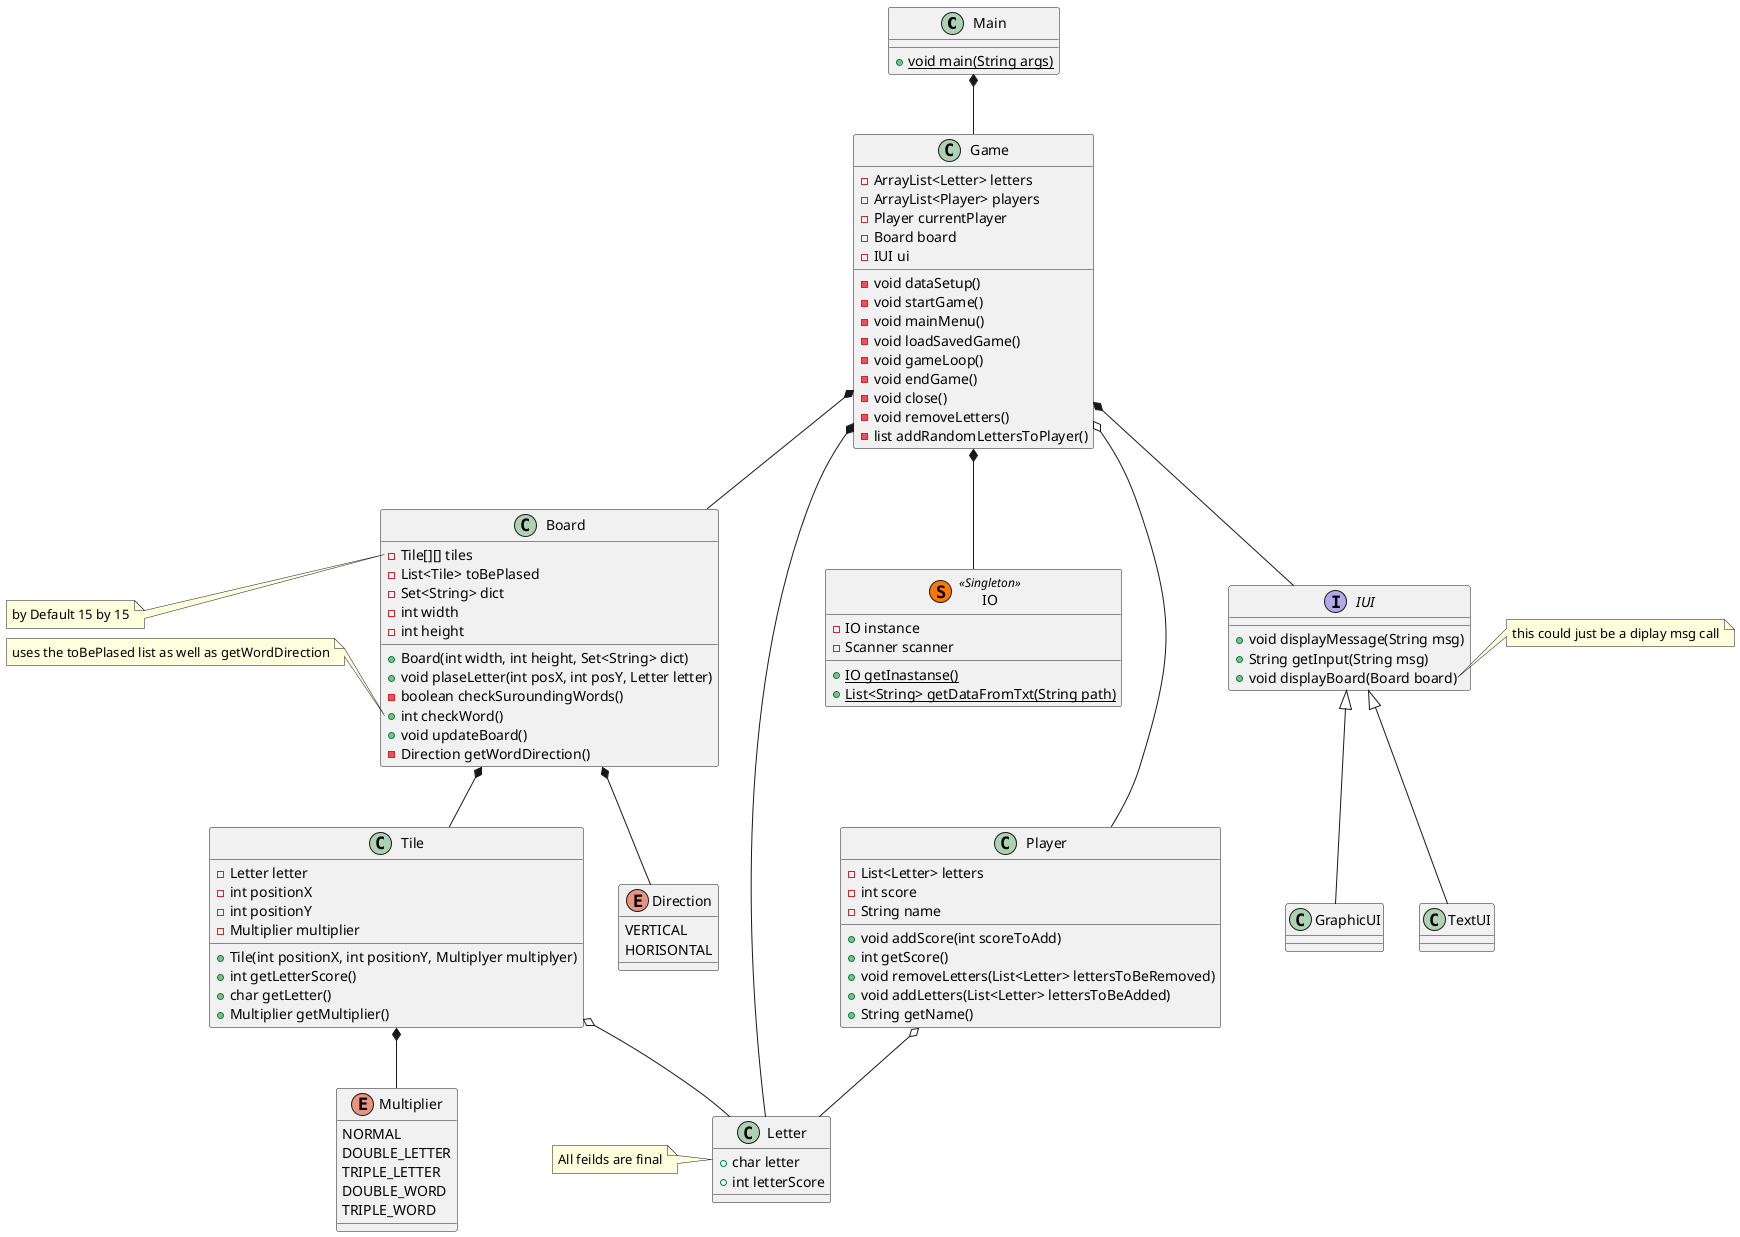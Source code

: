 @startuml classDiagram

class Main{
    +{static} void main(String args)
}

class Game{
    - ArrayList<Letter> letters
    - ArrayList<Player> players
    - Player currentPlayer
    - Board board
    - IUI ui

    - void dataSetup()
    - void startGame()
    - void mainMenu()
    - void loadSavedGame()
    - void gameLoop()
    - void endGame()
    - void close()
    - void removeLetters()
    - list addRandomLettersToPlayer()
}
interface IUI{
    + void displayMessage(String msg)
    + String getInput(String msg)
    + void displayBoard(Board board)
}
note right of IUI::displayBoard
    this could just be a diplay msg call
end note

class GraphicUI{}

class TextUI{}

class IO << (S,#FF7700) Singleton >>{
    - IO instance
    - Scanner scanner

    + {static} IO getInastanse()
    + {static} List<String> getDataFromTxt(String path)
}

class Tile{
    - Letter letter
    - int positionX 
    - int positionY
    - Multiplier multiplier

    + Tile(int positionX, int positionY, Multiplyer multiplyer)
    + int getLetterScore()
    + char getLetter()
    + Multiplier getMultiplier()
}
enum Multiplier {
    NORMAL
    DOUBLE_LETTER
    TRIPLE_LETTER
    DOUBLE_WORD
    TRIPLE_WORD
}

class Board{
    - Tile[][] tiles
    - List<Tile> toBePlased
    - Set<String> dict
    - int width
    - int height

    + Board(int width, int height, Set<String> dict)
    + void plaseLetter(int posX, int posY, Letter letter)
    - boolean checkSuroundingWords()
    + int checkWord()
    + void updateBoard()
    - Direction getWordDirection()
}

enum Direction{
    VERTICAL
    HORISONTAL
}

note left of Board::tiles
    by Default 15 by 15
end note
note left of Board::checkWord
    uses the toBePlased list as well as getWordDirection
end note

class Player{
    - List<Letter> letters
    - int score
    - String name

    + void addScore(int scoreToAdd)
    + int getScore()
    + void removeLetters(List<Letter> lettersToBeRemoved)
    + void addLetters(List<Letter> lettersToBeAdded)
    + String getName()

}

class Letter{
    + char letter
    + int letterScore
}
note left of Letter
    All feilds are final
end note

Main *-- Game
Game o-- Player
Game *-- Board 
Board *-- Tile
Board *-- Direction
Game *-- Letter
Player o-- Letter
Game *-- IUI
Game *-- IO
IUI <|-- TextUI
IUI <|-- GraphicUI
Tile o-- Letter
Tile *-- Multiplier
  
@enduml